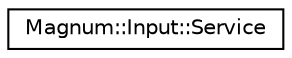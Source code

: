 digraph "圖形化之類別階層"
{
  edge [fontname="Helvetica",fontsize="10",labelfontname="Helvetica",labelfontsize="10"];
  node [fontname="Helvetica",fontsize="10",shape=record];
  rankdir="LR";
  Node1 [label="Magnum::Input::Service",height=0.2,width=0.4,color="black", fillcolor="white", style="filled",URL="$struct_magnum_1_1_input_1_1_service.html"];
}
